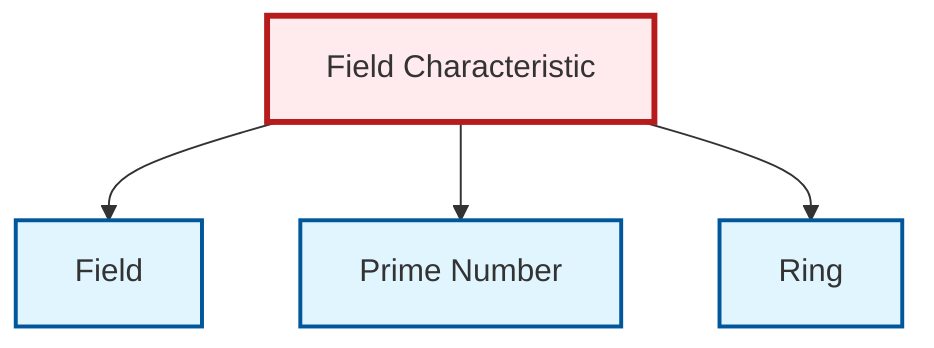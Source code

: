 graph TD
    classDef definition fill:#e1f5fe,stroke:#01579b,stroke-width:2px
    classDef theorem fill:#f3e5f5,stroke:#4a148c,stroke-width:2px
    classDef axiom fill:#fff3e0,stroke:#e65100,stroke-width:2px
    classDef example fill:#e8f5e9,stroke:#1b5e20,stroke-width:2px
    classDef current fill:#ffebee,stroke:#b71c1c,stroke-width:3px
    def-ring["Ring"]:::definition
    def-field["Field"]:::definition
    thm-field-characteristic["Field Characteristic"]:::theorem
    def-prime["Prime Number"]:::definition
    thm-field-characteristic --> def-field
    thm-field-characteristic --> def-prime
    thm-field-characteristic --> def-ring
    class thm-field-characteristic current